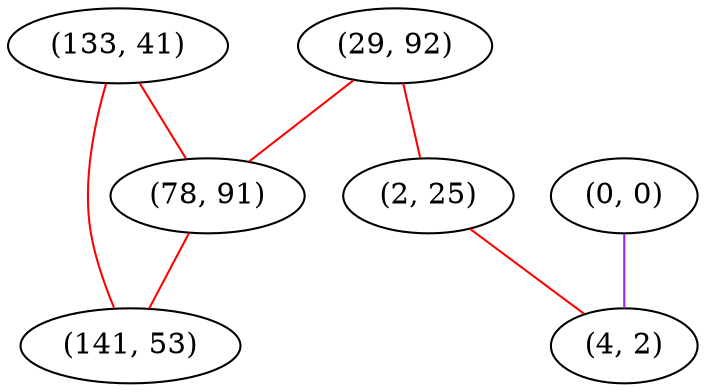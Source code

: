 graph "" {
"(133, 41)";
"(29, 92)";
"(0, 0)";
"(78, 91)";
"(2, 25)";
"(4, 2)";
"(141, 53)";
"(133, 41)" -- "(78, 91)"  [color=red, key=0, weight=1];
"(133, 41)" -- "(141, 53)"  [color=red, key=0, weight=1];
"(29, 92)" -- "(78, 91)"  [color=red, key=0, weight=1];
"(29, 92)" -- "(2, 25)"  [color=red, key=0, weight=1];
"(0, 0)" -- "(4, 2)"  [color=purple, key=0, weight=4];
"(78, 91)" -- "(141, 53)"  [color=red, key=0, weight=1];
"(2, 25)" -- "(4, 2)"  [color=red, key=0, weight=1];
}
